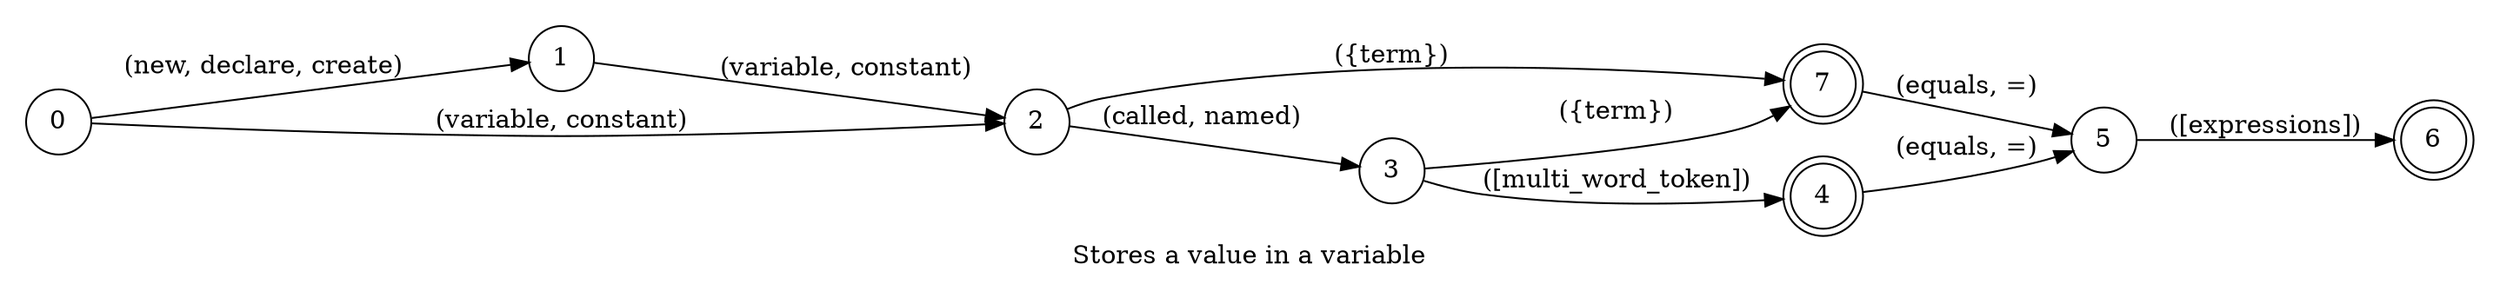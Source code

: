 digraph variable_assignment {
    id="variable_assignment";
    label="Stores a value in a variable";
    lang="en-US";
    langName="English";
    pad="0.2";
    rankdir=LR;
    node[shape=doublecircle]; 4 6 7;
    node[shape=circle];

    0 -> 1 [label="(new, declare, create)", store=isNew, normalizer=boolean];
    {1 0} -> 2 [label="(variable, constant)", store=memType];
    2 -> 3 [label="(called, named)"];
    3 -> 4 [label="([multi_word_token])", store=varName, extraArgs="{\"case\": \"camel\"}"];
    {2 3} -> 7 [label="({term})", store=varName];
    {4 7} -> 5 [label="(equals, =)"];
    5 -> 6 [label="([expressions])", store=expression];

    title="Stores a value in a variable";
    desc="Stores a number, string etc in a variable";
    examples="
        new variable value equals [expressions],
        variable called batch equals [expressions],
        declare variable called [multi_word_token] equals [expressions]
    ";
}